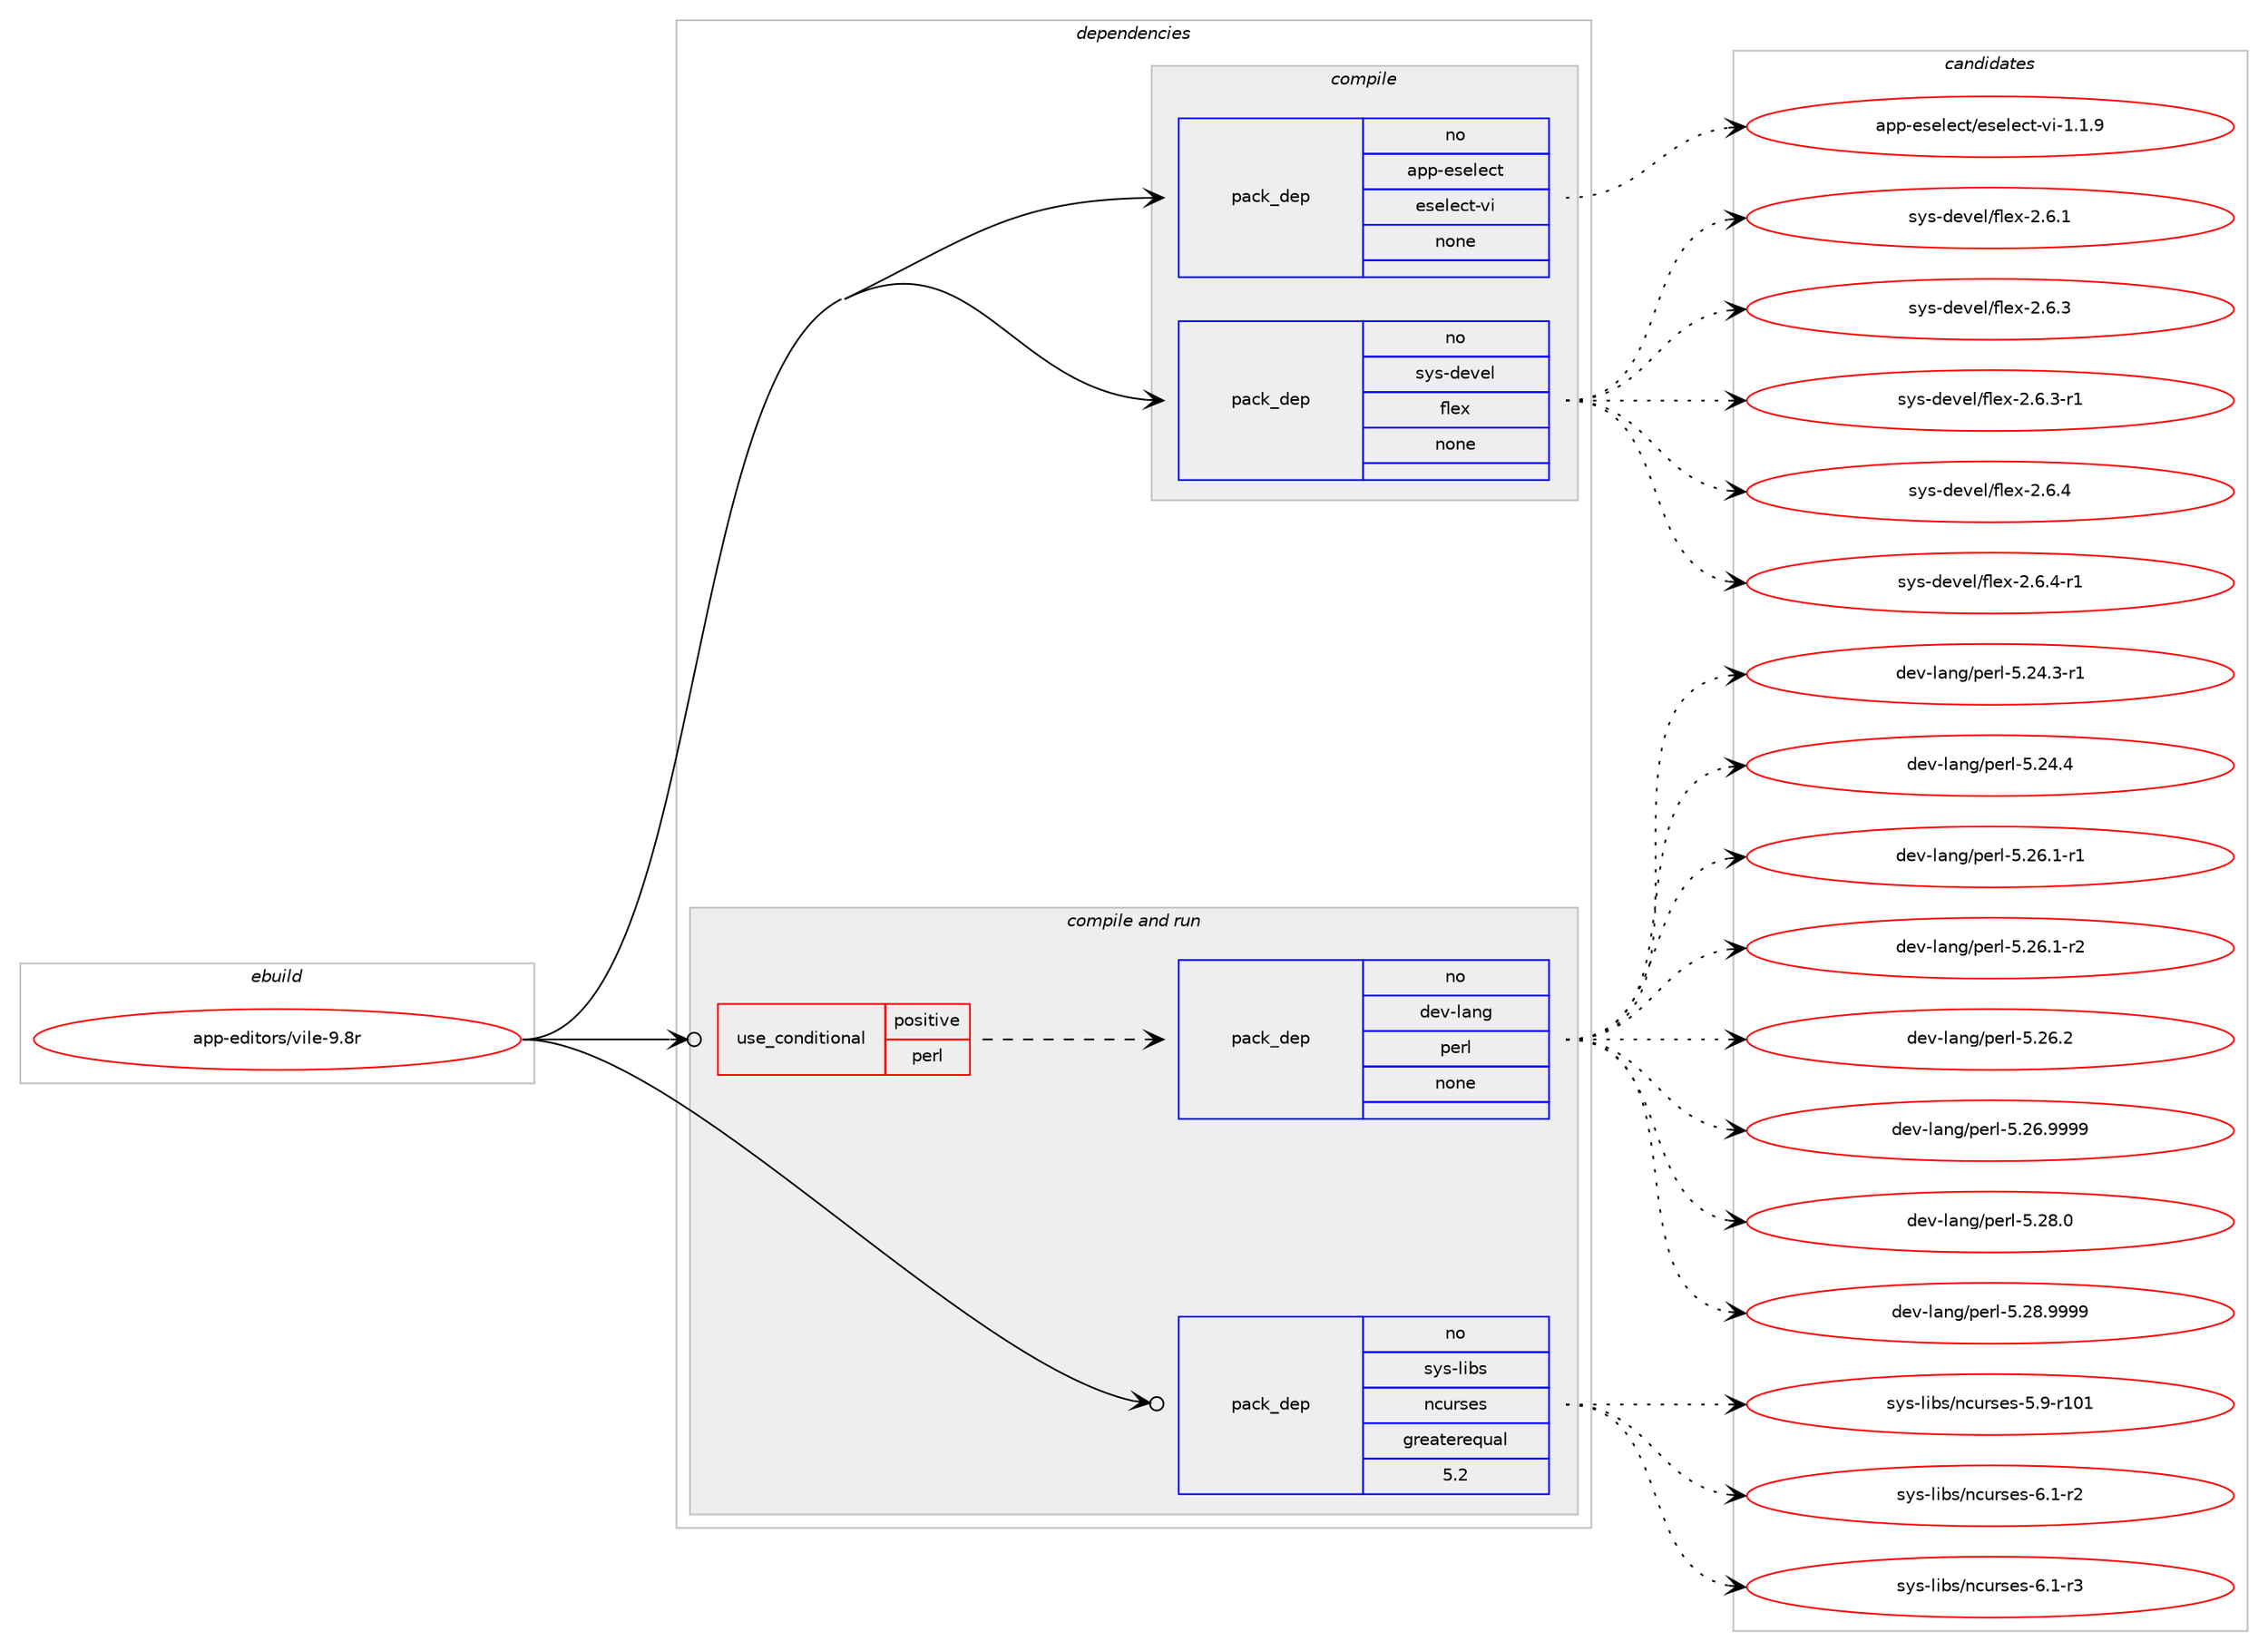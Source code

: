 digraph prolog {

# *************
# Graph options
# *************

newrank=true;
concentrate=true;
compound=true;
graph [rankdir=LR,fontname=Helvetica,fontsize=10,ranksep=1.5];#, ranksep=2.5, nodesep=0.2];
edge  [arrowhead=vee];
node  [fontname=Helvetica,fontsize=10];

# **********
# The ebuild
# **********

subgraph cluster_leftcol {
color=gray;
rank=same;
label=<<i>ebuild</i>>;
id [label="app-editors/vile-9.8r", color=red, width=4, href="../app-editors/vile-9.8r.svg"];
}

# ****************
# The dependencies
# ****************

subgraph cluster_midcol {
color=gray;
label=<<i>dependencies</i>>;
subgraph cluster_compile {
fillcolor="#eeeeee";
style=filled;
label=<<i>compile</i>>;
subgraph pack912709 {
dependency1281749 [label=<<TABLE BORDER="0" CELLBORDER="1" CELLSPACING="0" CELLPADDING="4" WIDTH="220"><TR><TD ROWSPAN="6" CELLPADDING="30">pack_dep</TD></TR><TR><TD WIDTH="110">no</TD></TR><TR><TD>app-eselect</TD></TR><TR><TD>eselect-vi</TD></TR><TR><TD>none</TD></TR><TR><TD></TD></TR></TABLE>>, shape=none, color=blue];
}
id:e -> dependency1281749:w [weight=20,style="solid",arrowhead="vee"];
subgraph pack912710 {
dependency1281750 [label=<<TABLE BORDER="0" CELLBORDER="1" CELLSPACING="0" CELLPADDING="4" WIDTH="220"><TR><TD ROWSPAN="6" CELLPADDING="30">pack_dep</TD></TR><TR><TD WIDTH="110">no</TD></TR><TR><TD>sys-devel</TD></TR><TR><TD>flex</TD></TR><TR><TD>none</TD></TR><TR><TD></TD></TR></TABLE>>, shape=none, color=blue];
}
id:e -> dependency1281750:w [weight=20,style="solid",arrowhead="vee"];
}
subgraph cluster_compileandrun {
fillcolor="#eeeeee";
style=filled;
label=<<i>compile and run</i>>;
subgraph cond349100 {
dependency1281751 [label=<<TABLE BORDER="0" CELLBORDER="1" CELLSPACING="0" CELLPADDING="4"><TR><TD ROWSPAN="3" CELLPADDING="10">use_conditional</TD></TR><TR><TD>positive</TD></TR><TR><TD>perl</TD></TR></TABLE>>, shape=none, color=red];
subgraph pack912711 {
dependency1281752 [label=<<TABLE BORDER="0" CELLBORDER="1" CELLSPACING="0" CELLPADDING="4" WIDTH="220"><TR><TD ROWSPAN="6" CELLPADDING="30">pack_dep</TD></TR><TR><TD WIDTH="110">no</TD></TR><TR><TD>dev-lang</TD></TR><TR><TD>perl</TD></TR><TR><TD>none</TD></TR><TR><TD></TD></TR></TABLE>>, shape=none, color=blue];
}
dependency1281751:e -> dependency1281752:w [weight=20,style="dashed",arrowhead="vee"];
}
id:e -> dependency1281751:w [weight=20,style="solid",arrowhead="odotvee"];
subgraph pack912712 {
dependency1281753 [label=<<TABLE BORDER="0" CELLBORDER="1" CELLSPACING="0" CELLPADDING="4" WIDTH="220"><TR><TD ROWSPAN="6" CELLPADDING="30">pack_dep</TD></TR><TR><TD WIDTH="110">no</TD></TR><TR><TD>sys-libs</TD></TR><TR><TD>ncurses</TD></TR><TR><TD>greaterequal</TD></TR><TR><TD>5.2</TD></TR></TABLE>>, shape=none, color=blue];
}
id:e -> dependency1281753:w [weight=20,style="solid",arrowhead="odotvee"];
}
subgraph cluster_run {
fillcolor="#eeeeee";
style=filled;
label=<<i>run</i>>;
}
}

# **************
# The candidates
# **************

subgraph cluster_choices {
rank=same;
color=gray;
label=<<i>candidates</i>>;

subgraph choice912709 {
color=black;
nodesep=1;
choice971121124510111510110810199116471011151011081019911645118105454946494657 [label="app-eselect/eselect-vi-1.1.9", color=red, width=4,href="../app-eselect/eselect-vi-1.1.9.svg"];
dependency1281749:e -> choice971121124510111510110810199116471011151011081019911645118105454946494657:w [style=dotted,weight="100"];
}
subgraph choice912710 {
color=black;
nodesep=1;
choice1151211154510010111810110847102108101120455046544649 [label="sys-devel/flex-2.6.1", color=red, width=4,href="../sys-devel/flex-2.6.1.svg"];
choice1151211154510010111810110847102108101120455046544651 [label="sys-devel/flex-2.6.3", color=red, width=4,href="../sys-devel/flex-2.6.3.svg"];
choice11512111545100101118101108471021081011204550465446514511449 [label="sys-devel/flex-2.6.3-r1", color=red, width=4,href="../sys-devel/flex-2.6.3-r1.svg"];
choice1151211154510010111810110847102108101120455046544652 [label="sys-devel/flex-2.6.4", color=red, width=4,href="../sys-devel/flex-2.6.4.svg"];
choice11512111545100101118101108471021081011204550465446524511449 [label="sys-devel/flex-2.6.4-r1", color=red, width=4,href="../sys-devel/flex-2.6.4-r1.svg"];
dependency1281750:e -> choice1151211154510010111810110847102108101120455046544649:w [style=dotted,weight="100"];
dependency1281750:e -> choice1151211154510010111810110847102108101120455046544651:w [style=dotted,weight="100"];
dependency1281750:e -> choice11512111545100101118101108471021081011204550465446514511449:w [style=dotted,weight="100"];
dependency1281750:e -> choice1151211154510010111810110847102108101120455046544652:w [style=dotted,weight="100"];
dependency1281750:e -> choice11512111545100101118101108471021081011204550465446524511449:w [style=dotted,weight="100"];
}
subgraph choice912711 {
color=black;
nodesep=1;
choice100101118451089711010347112101114108455346505246514511449 [label="dev-lang/perl-5.24.3-r1", color=red, width=4,href="../dev-lang/perl-5.24.3-r1.svg"];
choice10010111845108971101034711210111410845534650524652 [label="dev-lang/perl-5.24.4", color=red, width=4,href="../dev-lang/perl-5.24.4.svg"];
choice100101118451089711010347112101114108455346505446494511449 [label="dev-lang/perl-5.26.1-r1", color=red, width=4,href="../dev-lang/perl-5.26.1-r1.svg"];
choice100101118451089711010347112101114108455346505446494511450 [label="dev-lang/perl-5.26.1-r2", color=red, width=4,href="../dev-lang/perl-5.26.1-r2.svg"];
choice10010111845108971101034711210111410845534650544650 [label="dev-lang/perl-5.26.2", color=red, width=4,href="../dev-lang/perl-5.26.2.svg"];
choice10010111845108971101034711210111410845534650544657575757 [label="dev-lang/perl-5.26.9999", color=red, width=4,href="../dev-lang/perl-5.26.9999.svg"];
choice10010111845108971101034711210111410845534650564648 [label="dev-lang/perl-5.28.0", color=red, width=4,href="../dev-lang/perl-5.28.0.svg"];
choice10010111845108971101034711210111410845534650564657575757 [label="dev-lang/perl-5.28.9999", color=red, width=4,href="../dev-lang/perl-5.28.9999.svg"];
dependency1281752:e -> choice100101118451089711010347112101114108455346505246514511449:w [style=dotted,weight="100"];
dependency1281752:e -> choice10010111845108971101034711210111410845534650524652:w [style=dotted,weight="100"];
dependency1281752:e -> choice100101118451089711010347112101114108455346505446494511449:w [style=dotted,weight="100"];
dependency1281752:e -> choice100101118451089711010347112101114108455346505446494511450:w [style=dotted,weight="100"];
dependency1281752:e -> choice10010111845108971101034711210111410845534650544650:w [style=dotted,weight="100"];
dependency1281752:e -> choice10010111845108971101034711210111410845534650544657575757:w [style=dotted,weight="100"];
dependency1281752:e -> choice10010111845108971101034711210111410845534650564648:w [style=dotted,weight="100"];
dependency1281752:e -> choice10010111845108971101034711210111410845534650564657575757:w [style=dotted,weight="100"];
}
subgraph choice912712 {
color=black;
nodesep=1;
choice115121115451081059811547110991171141151011154553465745114494849 [label="sys-libs/ncurses-5.9-r101", color=red, width=4,href="../sys-libs/ncurses-5.9-r101.svg"];
choice11512111545108105981154711099117114115101115455446494511450 [label="sys-libs/ncurses-6.1-r2", color=red, width=4,href="../sys-libs/ncurses-6.1-r2.svg"];
choice11512111545108105981154711099117114115101115455446494511451 [label="sys-libs/ncurses-6.1-r3", color=red, width=4,href="../sys-libs/ncurses-6.1-r3.svg"];
dependency1281753:e -> choice115121115451081059811547110991171141151011154553465745114494849:w [style=dotted,weight="100"];
dependency1281753:e -> choice11512111545108105981154711099117114115101115455446494511450:w [style=dotted,weight="100"];
dependency1281753:e -> choice11512111545108105981154711099117114115101115455446494511451:w [style=dotted,weight="100"];
}
}

}

